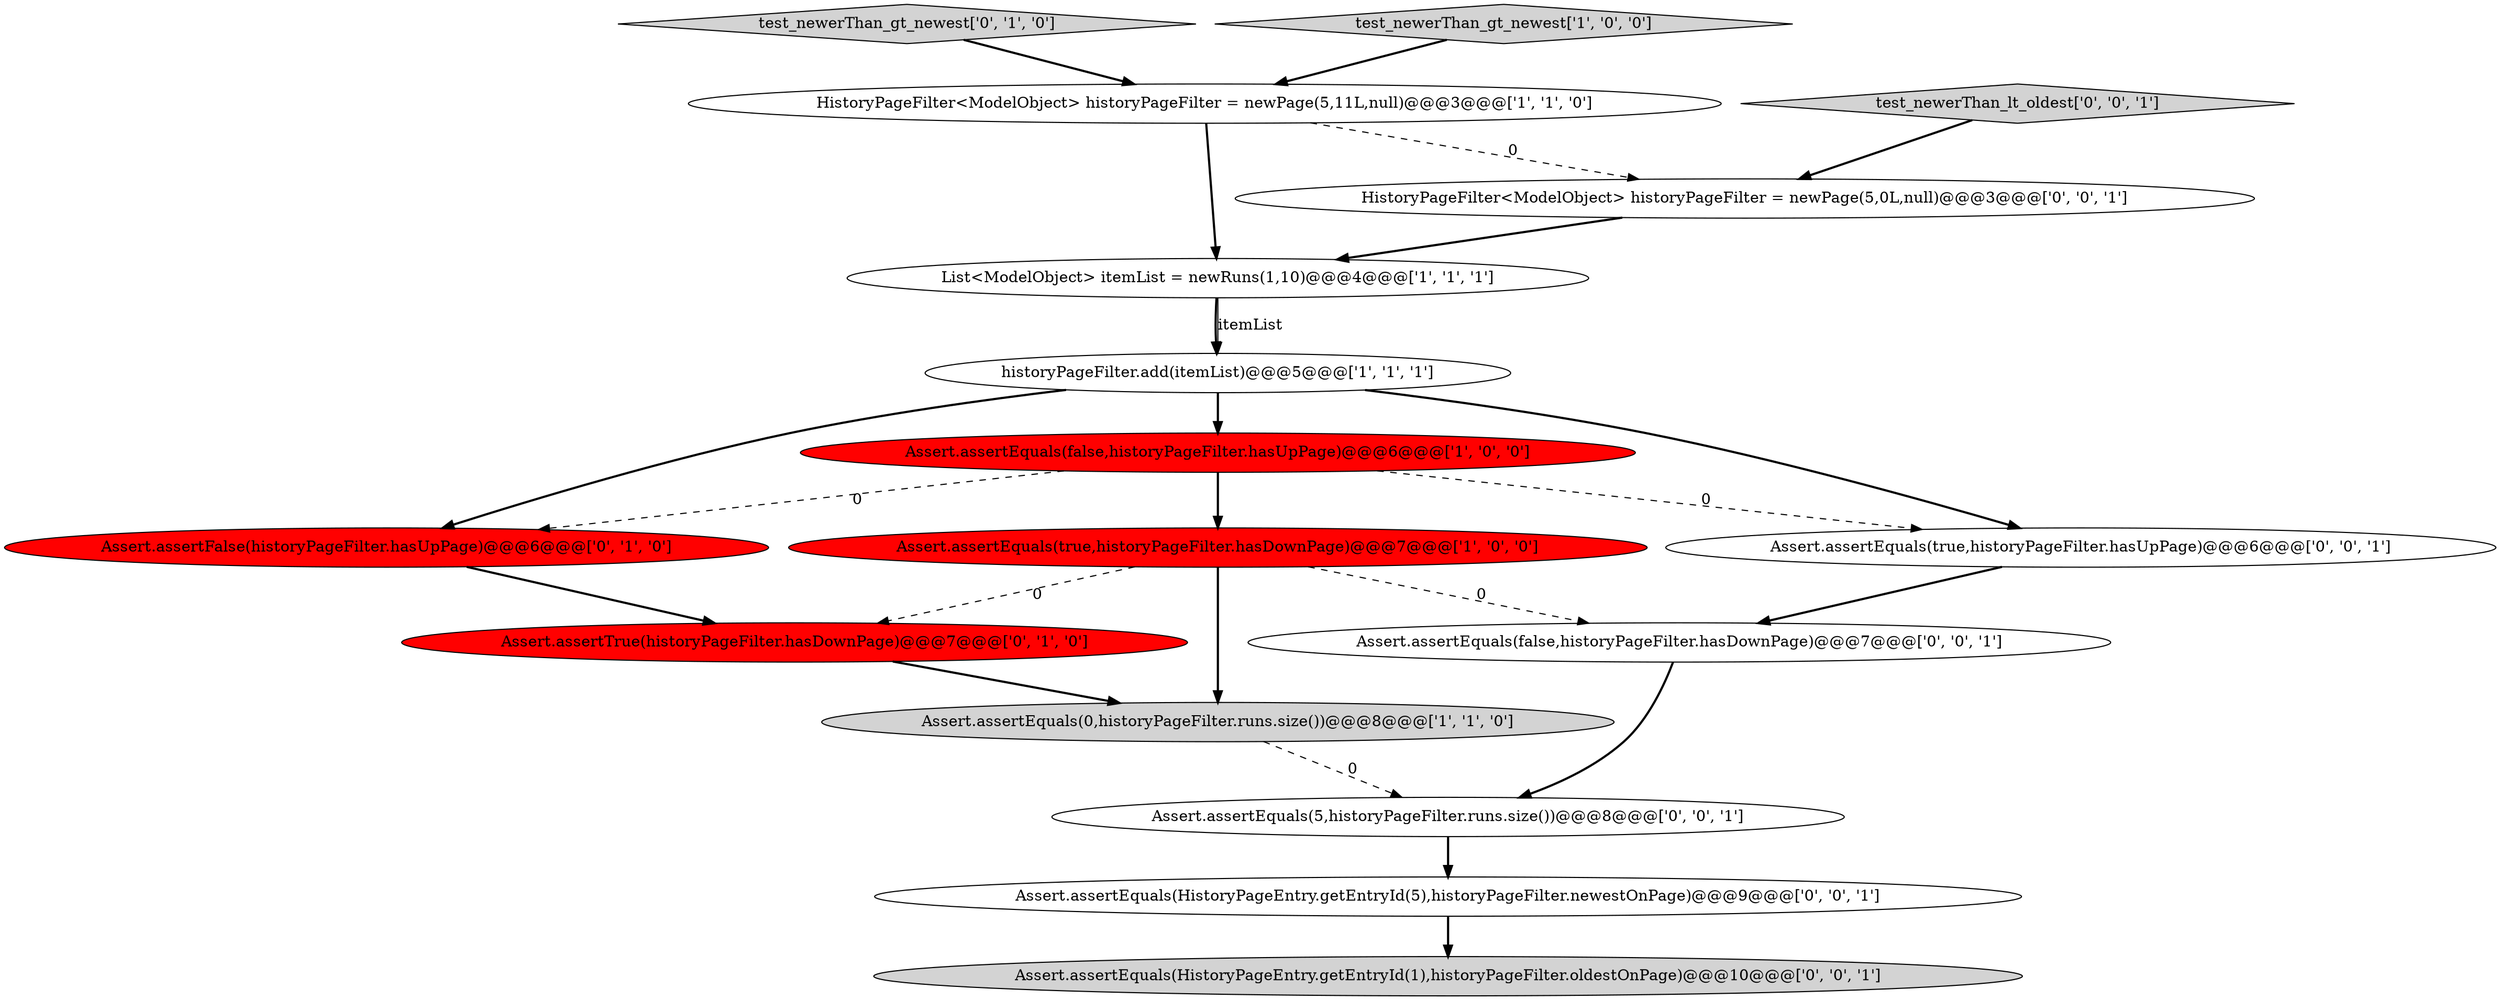digraph {
13 [style = filled, label = "Assert.assertEquals(HistoryPageEntry.getEntryId(5),historyPageFilter.newestOnPage)@@@9@@@['0', '0', '1']", fillcolor = white, shape = ellipse image = "AAA0AAABBB3BBB"];
14 [style = filled, label = "Assert.assertEquals(5,historyPageFilter.runs.size())@@@8@@@['0', '0', '1']", fillcolor = white, shape = ellipse image = "AAA0AAABBB3BBB"];
8 [style = filled, label = "Assert.assertFalse(historyPageFilter.hasUpPage)@@@6@@@['0', '1', '0']", fillcolor = red, shape = ellipse image = "AAA1AAABBB2BBB"];
9 [style = filled, label = "test_newerThan_gt_newest['0', '1', '0']", fillcolor = lightgray, shape = diamond image = "AAA0AAABBB2BBB"];
12 [style = filled, label = "HistoryPageFilter<ModelObject> historyPageFilter = newPage(5,0L,null)@@@3@@@['0', '0', '1']", fillcolor = white, shape = ellipse image = "AAA0AAABBB3BBB"];
4 [style = filled, label = "Assert.assertEquals(0,historyPageFilter.runs.size())@@@8@@@['1', '1', '0']", fillcolor = lightgray, shape = ellipse image = "AAA0AAABBB1BBB"];
7 [style = filled, label = "Assert.assertTrue(historyPageFilter.hasDownPage)@@@7@@@['0', '1', '0']", fillcolor = red, shape = ellipse image = "AAA1AAABBB2BBB"];
15 [style = filled, label = "Assert.assertEquals(false,historyPageFilter.hasDownPage)@@@7@@@['0', '0', '1']", fillcolor = white, shape = ellipse image = "AAA0AAABBB3BBB"];
6 [style = filled, label = "Assert.assertEquals(false,historyPageFilter.hasUpPage)@@@6@@@['1', '0', '0']", fillcolor = red, shape = ellipse image = "AAA1AAABBB1BBB"];
5 [style = filled, label = "HistoryPageFilter<ModelObject> historyPageFilter = newPage(5,11L,null)@@@3@@@['1', '1', '0']", fillcolor = white, shape = ellipse image = "AAA0AAABBB1BBB"];
16 [style = filled, label = "Assert.assertEquals(HistoryPageEntry.getEntryId(1),historyPageFilter.oldestOnPage)@@@10@@@['0', '0', '1']", fillcolor = lightgray, shape = ellipse image = "AAA0AAABBB3BBB"];
1 [style = filled, label = "List<ModelObject> itemList = newRuns(1,10)@@@4@@@['1', '1', '1']", fillcolor = white, shape = ellipse image = "AAA0AAABBB1BBB"];
0 [style = filled, label = "historyPageFilter.add(itemList)@@@5@@@['1', '1', '1']", fillcolor = white, shape = ellipse image = "AAA0AAABBB1BBB"];
11 [style = filled, label = "Assert.assertEquals(true,historyPageFilter.hasUpPage)@@@6@@@['0', '0', '1']", fillcolor = white, shape = ellipse image = "AAA0AAABBB3BBB"];
3 [style = filled, label = "Assert.assertEquals(true,historyPageFilter.hasDownPage)@@@7@@@['1', '0', '0']", fillcolor = red, shape = ellipse image = "AAA1AAABBB1BBB"];
10 [style = filled, label = "test_newerThan_lt_oldest['0', '0', '1']", fillcolor = lightgray, shape = diamond image = "AAA0AAABBB3BBB"];
2 [style = filled, label = "test_newerThan_gt_newest['1', '0', '0']", fillcolor = lightgray, shape = diamond image = "AAA0AAABBB1BBB"];
6->3 [style = bold, label=""];
6->8 [style = dashed, label="0"];
5->12 [style = dashed, label="0"];
15->14 [style = bold, label=""];
0->6 [style = bold, label=""];
3->7 [style = dashed, label="0"];
6->11 [style = dashed, label="0"];
0->11 [style = bold, label=""];
1->0 [style = bold, label=""];
7->4 [style = bold, label=""];
12->1 [style = bold, label=""];
3->4 [style = bold, label=""];
13->16 [style = bold, label=""];
11->15 [style = bold, label=""];
8->7 [style = bold, label=""];
5->1 [style = bold, label=""];
10->12 [style = bold, label=""];
0->8 [style = bold, label=""];
9->5 [style = bold, label=""];
3->15 [style = dashed, label="0"];
4->14 [style = dashed, label="0"];
14->13 [style = bold, label=""];
1->0 [style = solid, label="itemList"];
2->5 [style = bold, label=""];
}
